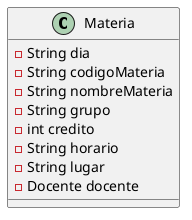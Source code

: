 @startuml Materia
class Materia {
    - String dia
    - String codigoMateria
    - String nombreMateria
    - String grupo
    - int credito
    - String horario
    - String lugar
    - Docente docente
}
@enduml